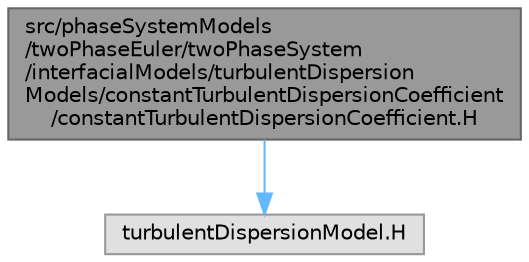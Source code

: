 digraph "src/phaseSystemModels/twoPhaseEuler/twoPhaseSystem/interfacialModels/turbulentDispersionModels/constantTurbulentDispersionCoefficient/constantTurbulentDispersionCoefficient.H"
{
 // LATEX_PDF_SIZE
  bgcolor="transparent";
  edge [fontname=Helvetica,fontsize=10,labelfontname=Helvetica,labelfontsize=10];
  node [fontname=Helvetica,fontsize=10,shape=box,height=0.2,width=0.4];
  Node1 [id="Node000001",label="src/phaseSystemModels\l/twoPhaseEuler/twoPhaseSystem\l/interfacialModels/turbulentDispersion\lModels/constantTurbulentDispersionCoefficient\l/constantTurbulentDispersionCoefficient.H",height=0.2,width=0.4,color="gray40", fillcolor="grey60", style="filled", fontcolor="black",tooltip=" "];
  Node1 -> Node2 [id="edge1_Node000001_Node000002",color="steelblue1",style="solid",tooltip=" "];
  Node2 [id="Node000002",label="turbulentDispersionModel.H",height=0.2,width=0.4,color="grey60", fillcolor="#E0E0E0", style="filled",tooltip=" "];
}
